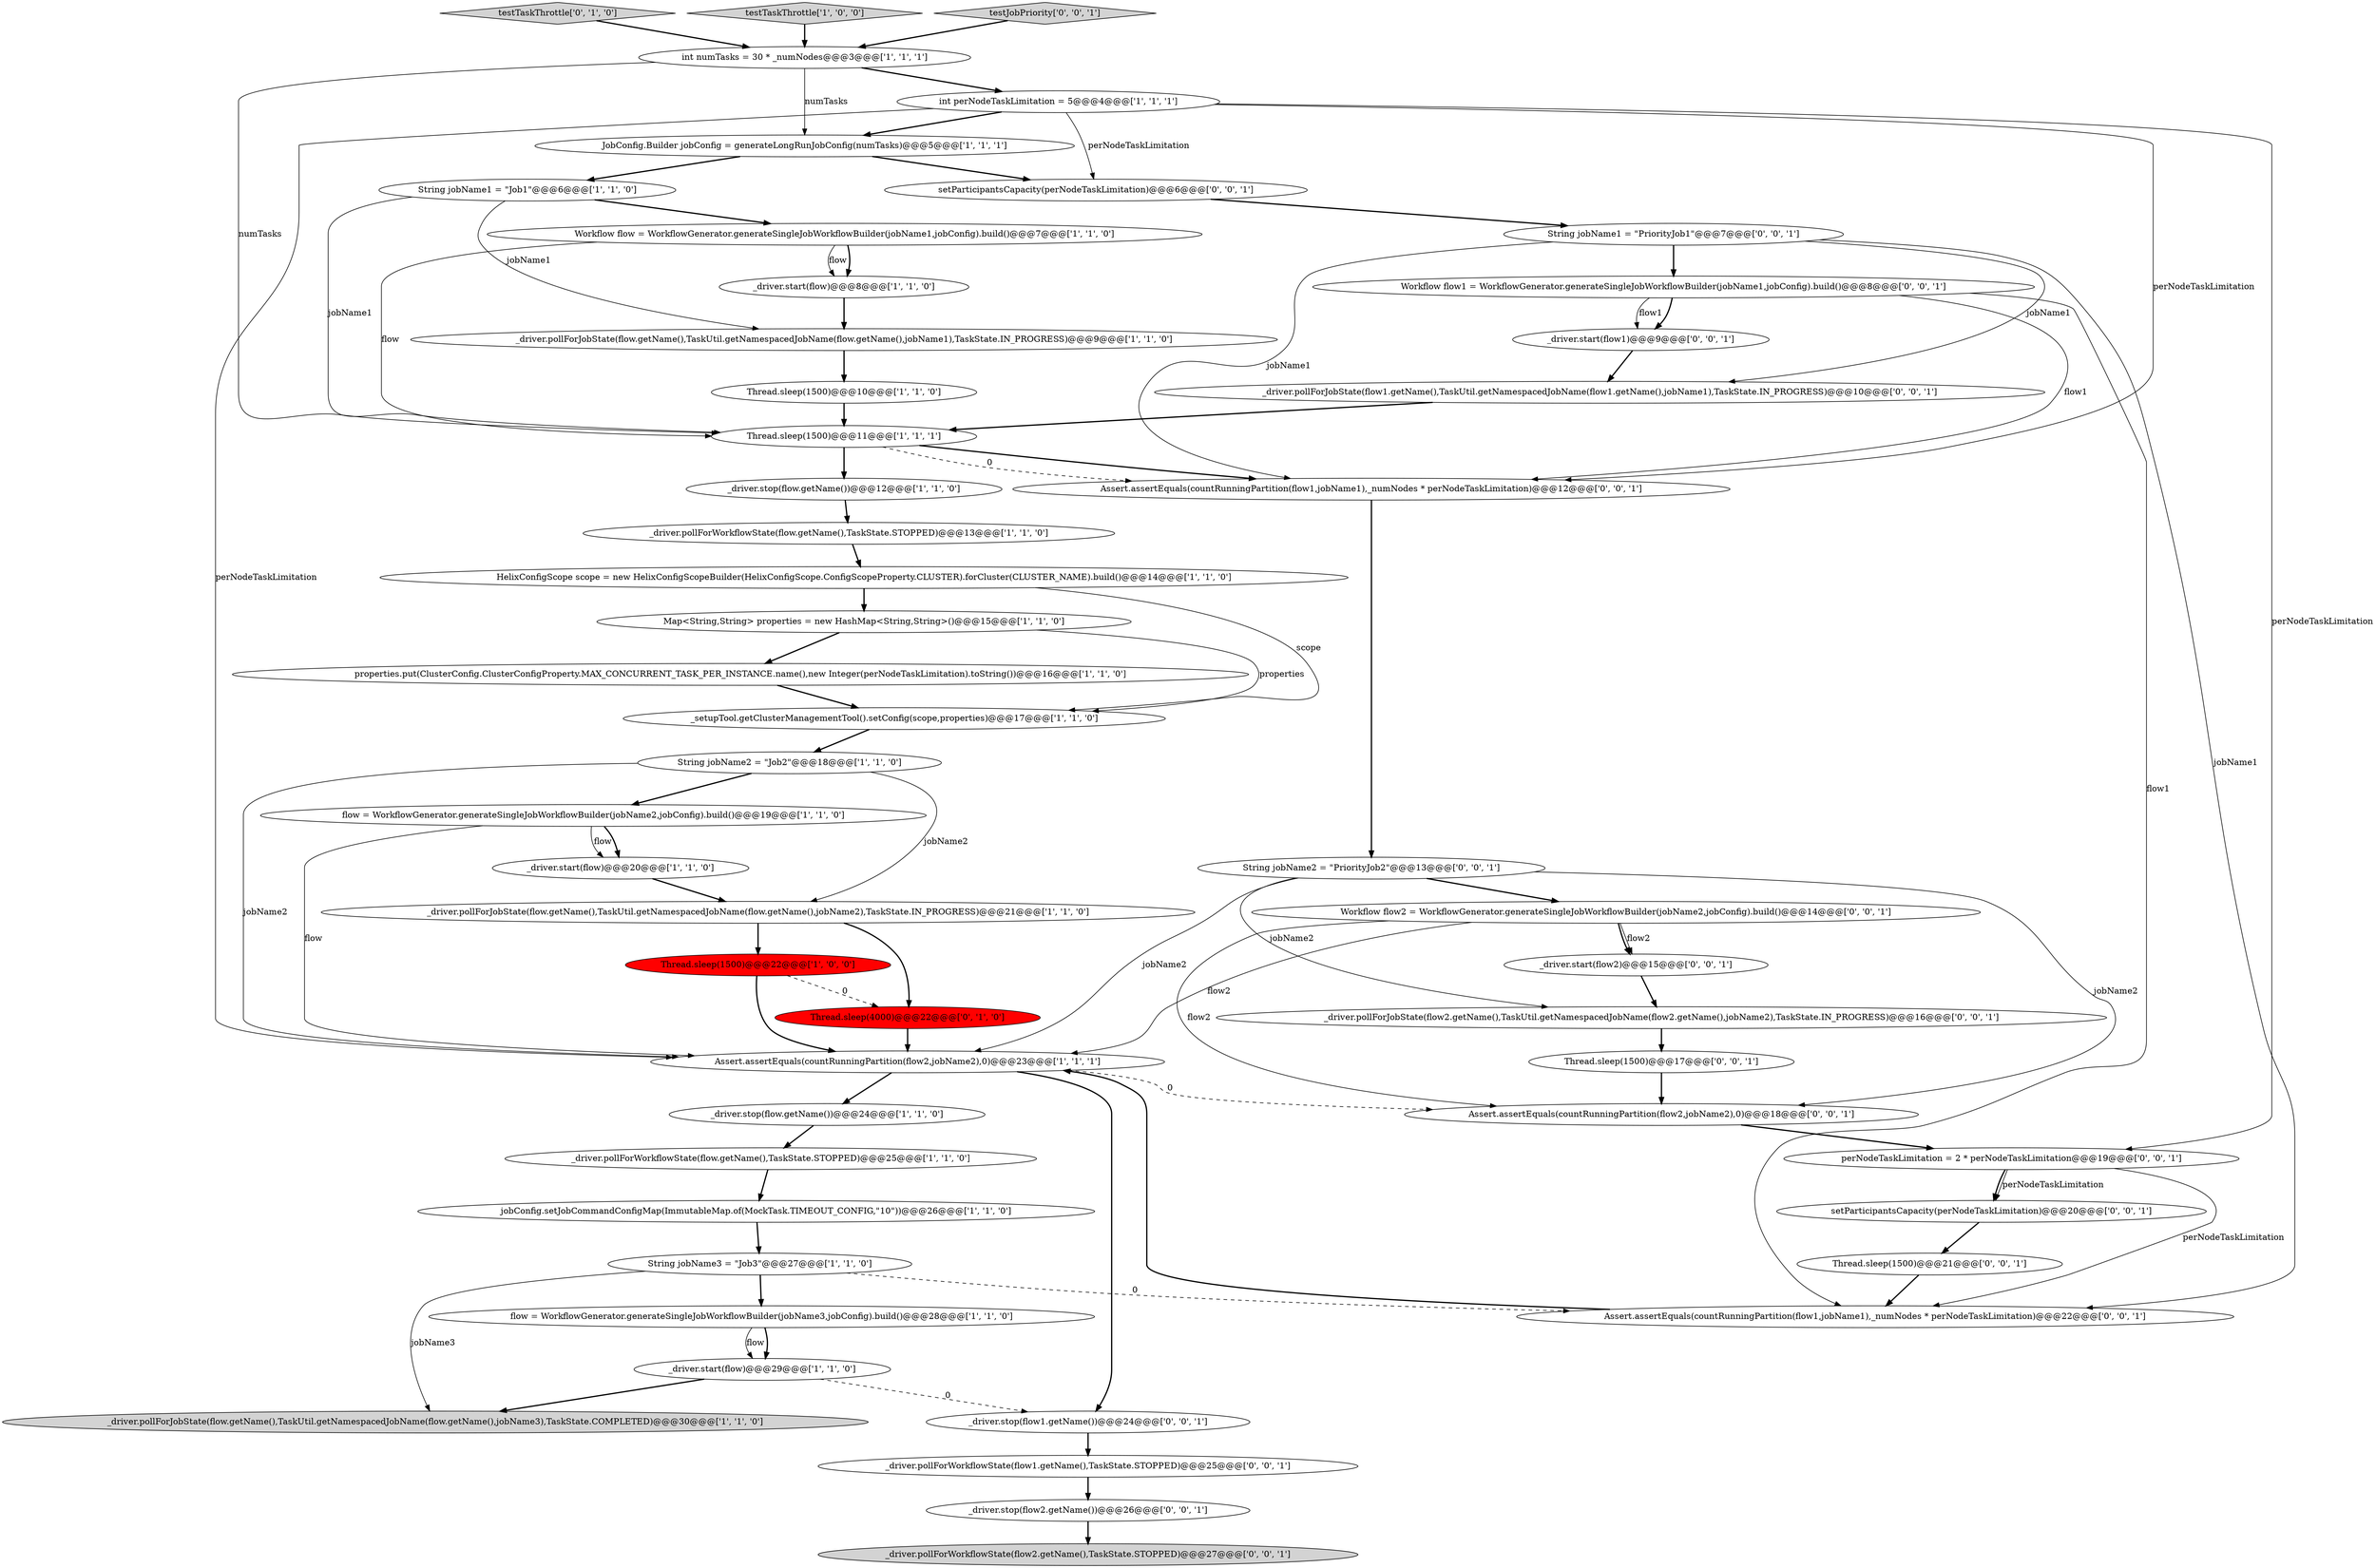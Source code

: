 digraph {
1 [style = filled, label = "_driver.pollForJobState(flow.getName(),TaskUtil.getNamespacedJobName(flow.getName(),jobName1),TaskState.IN_PROGRESS)@@@9@@@['1', '1', '0']", fillcolor = white, shape = ellipse image = "AAA0AAABBB1BBB"];
42 [style = filled, label = "_driver.stop(flow2.getName())@@@26@@@['0', '0', '1']", fillcolor = white, shape = ellipse image = "AAA0AAABBB3BBB"];
15 [style = filled, label = "JobConfig.Builder jobConfig = generateLongRunJobConfig(numTasks)@@@5@@@['1', '1', '1']", fillcolor = white, shape = ellipse image = "AAA0AAABBB1BBB"];
4 [style = filled, label = "_driver.pollForJobState(flow.getName(),TaskUtil.getNamespacedJobName(flow.getName(),jobName3),TaskState.COMPLETED)@@@30@@@['1', '1', '0']", fillcolor = lightgray, shape = ellipse image = "AAA0AAABBB1BBB"];
25 [style = filled, label = "Map<String,String> properties = new HashMap<String,String>()@@@15@@@['1', '1', '0']", fillcolor = white, shape = ellipse image = "AAA0AAABBB1BBB"];
39 [style = filled, label = "Thread.sleep(1500)@@@17@@@['0', '0', '1']", fillcolor = white, shape = ellipse image = "AAA0AAABBB3BBB"];
47 [style = filled, label = "_driver.stop(flow1.getName())@@@24@@@['0', '0', '1']", fillcolor = white, shape = ellipse image = "AAA0AAABBB3BBB"];
3 [style = filled, label = "Thread.sleep(1500)@@@10@@@['1', '1', '0']", fillcolor = white, shape = ellipse image = "AAA0AAABBB1BBB"];
51 [style = filled, label = "Workflow flow1 = WorkflowGenerator.generateSingleJobWorkflowBuilder(jobName1,jobConfig).build()@@@8@@@['0', '0', '1']", fillcolor = white, shape = ellipse image = "AAA0AAABBB3BBB"];
10 [style = filled, label = "int numTasks = 30 * _numNodes@@@3@@@['1', '1', '1']", fillcolor = white, shape = ellipse image = "AAA0AAABBB1BBB"];
34 [style = filled, label = "Workflow flow2 = WorkflowGenerator.generateSingleJobWorkflowBuilder(jobName2,jobConfig).build()@@@14@@@['0', '0', '1']", fillcolor = white, shape = ellipse image = "AAA0AAABBB3BBB"];
50 [style = filled, label = "String jobName1 = \"PriorityJob1\"@@@7@@@['0', '0', '1']", fillcolor = white, shape = ellipse image = "AAA0AAABBB3BBB"];
12 [style = filled, label = "flow = WorkflowGenerator.generateSingleJobWorkflowBuilder(jobName3,jobConfig).build()@@@28@@@['1', '1', '0']", fillcolor = white, shape = ellipse image = "AAA0AAABBB1BBB"];
7 [style = filled, label = "properties.put(ClusterConfig.ClusterConfigProperty.MAX_CONCURRENT_TASK_PER_INSTANCE.name(),new Integer(perNodeTaskLimitation).toString())@@@16@@@['1', '1', '0']", fillcolor = white, shape = ellipse image = "AAA0AAABBB1BBB"];
14 [style = filled, label = "_driver.pollForJobState(flow.getName(),TaskUtil.getNamespacedJobName(flow.getName(),jobName2),TaskState.IN_PROGRESS)@@@21@@@['1', '1', '0']", fillcolor = white, shape = ellipse image = "AAA0AAABBB1BBB"];
13 [style = filled, label = "int perNodeTaskLimitation = 5@@@4@@@['1', '1', '1']", fillcolor = white, shape = ellipse image = "AAA0AAABBB1BBB"];
26 [style = filled, label = "flow = WorkflowGenerator.generateSingleJobWorkflowBuilder(jobName2,jobConfig).build()@@@19@@@['1', '1', '0']", fillcolor = white, shape = ellipse image = "AAA0AAABBB1BBB"];
19 [style = filled, label = "String jobName3 = \"Job3\"@@@27@@@['1', '1', '0']", fillcolor = white, shape = ellipse image = "AAA0AAABBB1BBB"];
8 [style = filled, label = "String jobName2 = \"Job2\"@@@18@@@['1', '1', '0']", fillcolor = white, shape = ellipse image = "AAA0AAABBB1BBB"];
30 [style = filled, label = "Thread.sleep(4000)@@@22@@@['0', '1', '0']", fillcolor = red, shape = ellipse image = "AAA1AAABBB2BBB"];
20 [style = filled, label = "_driver.start(flow)@@@8@@@['1', '1', '0']", fillcolor = white, shape = ellipse image = "AAA0AAABBB1BBB"];
23 [style = filled, label = "String jobName1 = \"Job1\"@@@6@@@['1', '1', '0']", fillcolor = white, shape = ellipse image = "AAA0AAABBB1BBB"];
38 [style = filled, label = "_driver.pollForJobState(flow1.getName(),TaskUtil.getNamespacedJobName(flow1.getName(),jobName1),TaskState.IN_PROGRESS)@@@10@@@['0', '0', '1']", fillcolor = white, shape = ellipse image = "AAA0AAABBB3BBB"];
45 [style = filled, label = "_driver.start(flow2)@@@15@@@['0', '0', '1']", fillcolor = white, shape = ellipse image = "AAA0AAABBB3BBB"];
27 [style = filled, label = "_driver.stop(flow.getName())@@@12@@@['1', '1', '0']", fillcolor = white, shape = ellipse image = "AAA0AAABBB1BBB"];
5 [style = filled, label = "_driver.start(flow)@@@20@@@['1', '1', '0']", fillcolor = white, shape = ellipse image = "AAA0AAABBB1BBB"];
21 [style = filled, label = "HelixConfigScope scope = new HelixConfigScopeBuilder(HelixConfigScope.ConfigScopeProperty.CLUSTER).forCluster(CLUSTER_NAME).build()@@@14@@@['1', '1', '0']", fillcolor = white, shape = ellipse image = "AAA0AAABBB1BBB"];
35 [style = filled, label = "setParticipantsCapacity(perNodeTaskLimitation)@@@6@@@['0', '0', '1']", fillcolor = white, shape = ellipse image = "AAA0AAABBB3BBB"];
32 [style = filled, label = "_driver.start(flow1)@@@9@@@['0', '0', '1']", fillcolor = white, shape = ellipse image = "AAA0AAABBB3BBB"];
22 [style = filled, label = "_driver.pollForWorkflowState(flow.getName(),TaskState.STOPPED)@@@25@@@['1', '1', '0']", fillcolor = white, shape = ellipse image = "AAA0AAABBB1BBB"];
18 [style = filled, label = "Assert.assertEquals(countRunningPartition(flow2,jobName2),0)@@@23@@@['1', '1', '1']", fillcolor = white, shape = ellipse image = "AAA0AAABBB1BBB"];
6 [style = filled, label = "Thread.sleep(1500)@@@22@@@['1', '0', '0']", fillcolor = red, shape = ellipse image = "AAA1AAABBB1BBB"];
9 [style = filled, label = "_driver.stop(flow.getName())@@@24@@@['1', '1', '0']", fillcolor = white, shape = ellipse image = "AAA0AAABBB1BBB"];
37 [style = filled, label = "String jobName2 = \"PriorityJob2\"@@@13@@@['0', '0', '1']", fillcolor = white, shape = ellipse image = "AAA0AAABBB3BBB"];
46 [style = filled, label = "perNodeTaskLimitation = 2 * perNodeTaskLimitation@@@19@@@['0', '0', '1']", fillcolor = white, shape = ellipse image = "AAA0AAABBB3BBB"];
0 [style = filled, label = "Workflow flow = WorkflowGenerator.generateSingleJobWorkflowBuilder(jobName1,jobConfig).build()@@@7@@@['1', '1', '0']", fillcolor = white, shape = ellipse image = "AAA0AAABBB1BBB"];
44 [style = filled, label = "_driver.pollForWorkflowState(flow2.getName(),TaskState.STOPPED)@@@27@@@['0', '0', '1']", fillcolor = lightgray, shape = ellipse image = "AAA0AAABBB3BBB"];
16 [style = filled, label = "jobConfig.setJobCommandConfigMap(ImmutableMap.of(MockTask.TIMEOUT_CONFIG,\"10\"))@@@26@@@['1', '1', '0']", fillcolor = white, shape = ellipse image = "AAA0AAABBB1BBB"];
43 [style = filled, label = "Assert.assertEquals(countRunningPartition(flow1,jobName1),_numNodes * perNodeTaskLimitation)@@@22@@@['0', '0', '1']", fillcolor = white, shape = ellipse image = "AAA0AAABBB3BBB"];
11 [style = filled, label = "_driver.start(flow)@@@29@@@['1', '1', '0']", fillcolor = white, shape = ellipse image = "AAA0AAABBB1BBB"];
41 [style = filled, label = "Thread.sleep(1500)@@@21@@@['0', '0', '1']", fillcolor = white, shape = ellipse image = "AAA0AAABBB3BBB"];
17 [style = filled, label = "Thread.sleep(1500)@@@11@@@['1', '1', '1']", fillcolor = white, shape = ellipse image = "AAA0AAABBB1BBB"];
36 [style = filled, label = "setParticipantsCapacity(perNodeTaskLimitation)@@@20@@@['0', '0', '1']", fillcolor = white, shape = ellipse image = "AAA0AAABBB3BBB"];
28 [style = filled, label = "_setupTool.getClusterManagementTool().setConfig(scope,properties)@@@17@@@['1', '1', '0']", fillcolor = white, shape = ellipse image = "AAA0AAABBB1BBB"];
29 [style = filled, label = "testTaskThrottle['0', '1', '0']", fillcolor = lightgray, shape = diamond image = "AAA0AAABBB2BBB"];
2 [style = filled, label = "testTaskThrottle['1', '0', '0']", fillcolor = lightgray, shape = diamond image = "AAA0AAABBB1BBB"];
31 [style = filled, label = "_driver.pollForWorkflowState(flow1.getName(),TaskState.STOPPED)@@@25@@@['0', '0', '1']", fillcolor = white, shape = ellipse image = "AAA0AAABBB3BBB"];
33 [style = filled, label = "testJobPriority['0', '0', '1']", fillcolor = lightgray, shape = diamond image = "AAA0AAABBB3BBB"];
48 [style = filled, label = "Assert.assertEquals(countRunningPartition(flow1,jobName1),_numNodes * perNodeTaskLimitation)@@@12@@@['0', '0', '1']", fillcolor = white, shape = ellipse image = "AAA0AAABBB3BBB"];
49 [style = filled, label = "_driver.pollForJobState(flow2.getName(),TaskUtil.getNamespacedJobName(flow2.getName(),jobName2),TaskState.IN_PROGRESS)@@@16@@@['0', '0', '1']", fillcolor = white, shape = ellipse image = "AAA0AAABBB3BBB"];
24 [style = filled, label = "_driver.pollForWorkflowState(flow.getName(),TaskState.STOPPED)@@@13@@@['1', '1', '0']", fillcolor = white, shape = ellipse image = "AAA0AAABBB1BBB"];
40 [style = filled, label = "Assert.assertEquals(countRunningPartition(flow2,jobName2),0)@@@18@@@['0', '0', '1']", fillcolor = white, shape = ellipse image = "AAA0AAABBB3BBB"];
10->15 [style = solid, label="numTasks"];
43->18 [style = bold, label=""];
17->48 [style = dashed, label="0"];
30->18 [style = bold, label=""];
51->32 [style = bold, label=""];
26->5 [style = solid, label="flow"];
8->14 [style = solid, label="jobName2"];
49->39 [style = bold, label=""];
42->44 [style = bold, label=""];
35->50 [style = bold, label=""];
24->21 [style = bold, label=""];
51->48 [style = solid, label="flow1"];
0->17 [style = solid, label="flow"];
17->27 [style = bold, label=""];
13->18 [style = solid, label="perNodeTaskLimitation"];
50->38 [style = solid, label="jobName1"];
48->37 [style = bold, label=""];
14->30 [style = bold, label=""];
36->41 [style = bold, label=""];
19->12 [style = bold, label=""];
12->11 [style = bold, label=""];
46->36 [style = bold, label=""];
19->4 [style = solid, label="jobName3"];
51->32 [style = solid, label="flow1"];
21->25 [style = bold, label=""];
16->19 [style = bold, label=""];
25->7 [style = bold, label=""];
15->35 [style = bold, label=""];
26->18 [style = solid, label="flow"];
34->45 [style = solid, label="flow2"];
25->28 [style = solid, label="properties"];
51->43 [style = solid, label="flow1"];
18->9 [style = bold, label=""];
8->18 [style = solid, label="jobName2"];
10->17 [style = solid, label="numTasks"];
0->20 [style = bold, label=""];
13->15 [style = bold, label=""];
38->17 [style = bold, label=""];
41->43 [style = bold, label=""];
14->6 [style = bold, label=""];
50->43 [style = solid, label="jobName1"];
9->22 [style = bold, label=""];
18->40 [style = dashed, label="0"];
18->47 [style = bold, label=""];
22->16 [style = bold, label=""];
6->18 [style = bold, label=""];
47->31 [style = bold, label=""];
0->20 [style = solid, label="flow"];
11->4 [style = bold, label=""];
1->3 [style = bold, label=""];
20->1 [style = bold, label=""];
2->10 [style = bold, label=""];
23->0 [style = bold, label=""];
37->18 [style = solid, label="jobName2"];
31->42 [style = bold, label=""];
11->47 [style = dashed, label="0"];
7->28 [style = bold, label=""];
10->13 [style = bold, label=""];
39->40 [style = bold, label=""];
28->8 [style = bold, label=""];
46->43 [style = solid, label="perNodeTaskLimitation"];
3->17 [style = bold, label=""];
29->10 [style = bold, label=""];
37->40 [style = solid, label="jobName2"];
27->24 [style = bold, label=""];
23->1 [style = solid, label="jobName1"];
46->36 [style = solid, label="perNodeTaskLimitation"];
15->23 [style = bold, label=""];
26->5 [style = bold, label=""];
45->49 [style = bold, label=""];
34->45 [style = bold, label=""];
33->10 [style = bold, label=""];
5->14 [style = bold, label=""];
13->48 [style = solid, label="perNodeTaskLimitation"];
34->40 [style = solid, label="flow2"];
40->46 [style = bold, label=""];
32->38 [style = bold, label=""];
13->46 [style = solid, label="perNodeTaskLimitation"];
34->18 [style = solid, label="flow2"];
13->35 [style = solid, label="perNodeTaskLimitation"];
50->48 [style = solid, label="jobName1"];
50->51 [style = bold, label=""];
37->34 [style = bold, label=""];
12->11 [style = solid, label="flow"];
19->43 [style = dashed, label="0"];
17->48 [style = bold, label=""];
23->17 [style = solid, label="jobName1"];
6->30 [style = dashed, label="0"];
21->28 [style = solid, label="scope"];
37->49 [style = solid, label="jobName2"];
8->26 [style = bold, label=""];
}

